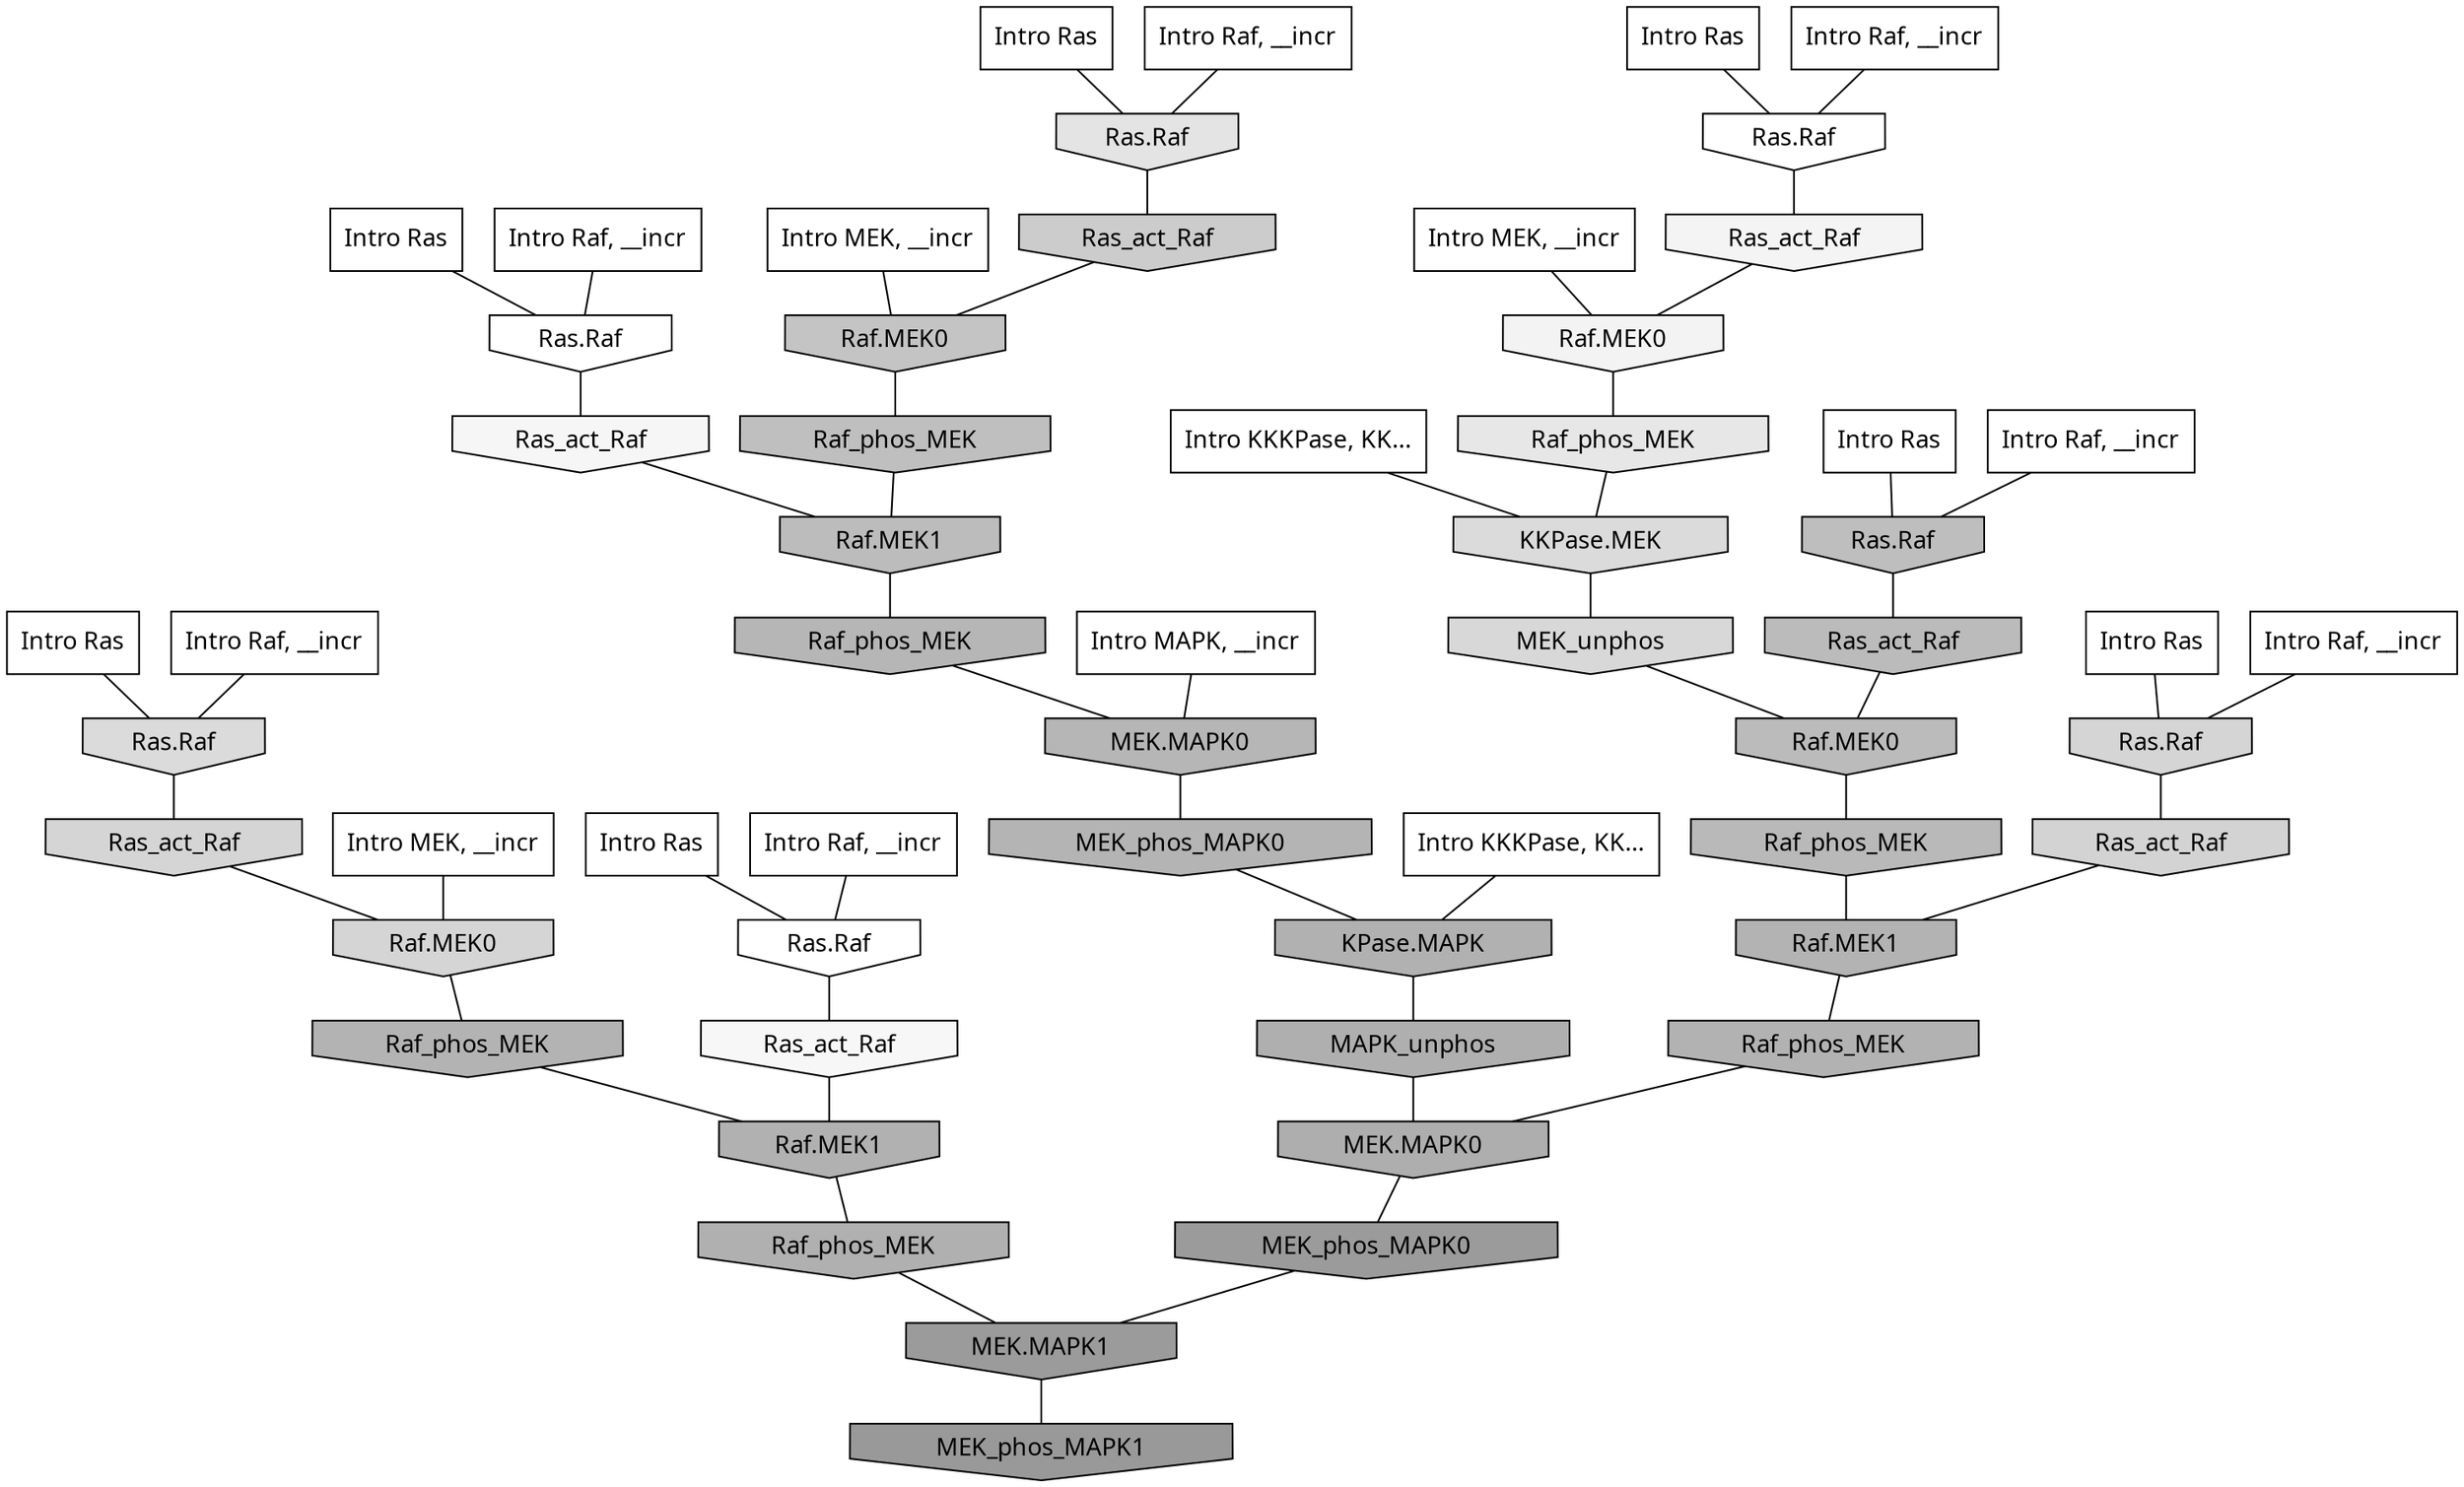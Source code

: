digraph G{
  rankdir="TB";
  ranksep=0.30;
  node [fontname="CMU Serif"];
  edge [fontname="CMU Serif"];
  
  7 [label="Intro Ras", shape=rectangle, style=filled, fillcolor="0.000 0.000 1.000"]
  
  10 [label="Intro Ras", shape=rectangle, style=filled, fillcolor="0.000 0.000 1.000"]
  
  20 [label="Intro Ras", shape=rectangle, style=filled, fillcolor="0.000 0.000 1.000"]
  
  27 [label="Intro Ras", shape=rectangle, style=filled, fillcolor="0.000 0.000 1.000"]
  
  77 [label="Intro Ras", shape=rectangle, style=filled, fillcolor="0.000 0.000 1.000"]
  
  87 [label="Intro Ras", shape=rectangle, style=filled, fillcolor="0.000 0.000 1.000"]
  
  90 [label="Intro Ras", shape=rectangle, style=filled, fillcolor="0.000 0.000 1.000"]
  
  162 [label="Intro Raf, __incr", shape=rectangle, style=filled, fillcolor="0.000 0.000 1.000"]
  
  486 [label="Intro Raf, __incr", shape=rectangle, style=filled, fillcolor="0.000 0.000 1.000"]
  
  586 [label="Intro Raf, __incr", shape=rectangle, style=filled, fillcolor="0.000 0.000 1.000"]
  
  680 [label="Intro Raf, __incr", shape=rectangle, style=filled, fillcolor="0.000 0.000 1.000"]
  
  837 [label="Intro Raf, __incr", shape=rectangle, style=filled, fillcolor="0.000 0.000 1.000"]
  
  997 [label="Intro Raf, __incr", shape=rectangle, style=filled, fillcolor="0.000 0.000 1.000"]
  
  1030 [label="Intro Raf, __incr", shape=rectangle, style=filled, fillcolor="0.000 0.000 1.000"]
  
  1151 [label="Intro MEK, __incr", shape=rectangle, style=filled, fillcolor="0.000 0.000 1.000"]
  
  1167 [label="Intro MEK, __incr", shape=rectangle, style=filled, fillcolor="0.000 0.000 1.000"]
  
  1941 [label="Intro MEK, __incr", shape=rectangle, style=filled, fillcolor="0.000 0.000 1.000"]
  
  2917 [label="Intro MAPK, __incr", shape=rectangle, style=filled, fillcolor="0.000 0.000 1.000"]
  
  3120 [label="Intro KKKPase, KK...", shape=rectangle, style=filled, fillcolor="0.000 0.000 1.000"]
  
  3185 [label="Intro KKKPase, KK...", shape=rectangle, style=filled, fillcolor="0.000 0.000 1.000"]
  
  3213 [label="Ras.Raf", shape=invhouse, style=filled, fillcolor="0.000 0.000 1.000"]
  
  3236 [label="Ras.Raf", shape=invhouse, style=filled, fillcolor="0.000 0.000 1.000"]
  
  3263 [label="Ras.Raf", shape=invhouse, style=filled, fillcolor="0.000 0.000 1.000"]
  
  3581 [label="Ras_act_Raf", shape=invhouse, style=filled, fillcolor="0.000 0.000 0.967"]
  
  3613 [label="Ras_act_Raf", shape=invhouse, style=filled, fillcolor="0.000 0.000 0.964"]
  
  3715 [label="Ras_act_Raf", shape=invhouse, style=filled, fillcolor="0.000 0.000 0.956"]
  
  3799 [label="Raf.MEK0", shape=invhouse, style=filled, fillcolor="0.000 0.000 0.951"]
  
  4674 [label="Raf_phos_MEK", shape=invhouse, style=filled, fillcolor="0.000 0.000 0.905"]
  
  4927 [label="Ras.Raf", shape=invhouse, style=filled, fillcolor="0.000 0.000 0.893"]
  
  5657 [label="Ras.Raf", shape=invhouse, style=filled, fillcolor="0.000 0.000 0.859"]
  
  5683 [label="KKPase.MEK", shape=invhouse, style=filled, fillcolor="0.000 0.000 0.857"]
  
  5968 [label="MEK_unphos", shape=invhouse, style=filled, fillcolor="0.000 0.000 0.847"]
  
  6229 [label="Ras_act_Raf", shape=invhouse, style=filled, fillcolor="0.000 0.000 0.835"]
  
  6232 [label="Raf.MEK0", shape=invhouse, style=filled, fillcolor="0.000 0.000 0.835"]
  
  6257 [label="Ras.Raf", shape=invhouse, style=filled, fillcolor="0.000 0.000 0.834"]
  
  6459 [label="Ras_act_Raf", shape=invhouse, style=filled, fillcolor="0.000 0.000 0.827"]
  
  7536 [label="Ras_act_Raf", shape=invhouse, style=filled, fillcolor="0.000 0.000 0.798"]
  
  8727 [label="Raf.MEK0", shape=invhouse, style=filled, fillcolor="0.000 0.000 0.769"]
  
  9690 [label="Raf_phos_MEK", shape=invhouse, style=filled, fillcolor="0.000 0.000 0.750"]
  
  9975 [label="Ras.Raf", shape=invhouse, style=filled, fillcolor="0.000 0.000 0.745"]
  
  10504 [label="Raf.MEK1", shape=invhouse, style=filled, fillcolor="0.000 0.000 0.736"]
  
  10724 [label="Ras_act_Raf", shape=invhouse, style=filled, fillcolor="0.000 0.000 0.732"]
  
  10752 [label="Raf.MEK0", shape=invhouse, style=filled, fillcolor="0.000 0.000 0.731"]
  
  11224 [label="Raf_phos_MEK", shape=invhouse, style=filled, fillcolor="0.000 0.000 0.725"]
  
  12103 [label="Raf_phos_MEK", shape=invhouse, style=filled, fillcolor="0.000 0.000 0.712"]
  
  12105 [label="MEK.MAPK0", shape=invhouse, style=filled, fillcolor="0.000 0.000 0.712"]
  
  12707 [label="MEK_phos_MAPK0", shape=invhouse, style=filled, fillcolor="0.000 0.000 0.704"]
  
  12754 [label="Raf_phos_MEK", shape=invhouse, style=filled, fillcolor="0.000 0.000 0.703"]
  
  13054 [label="Raf.MEK1", shape=invhouse, style=filled, fillcolor="0.000 0.000 0.700"]
  
  13279 [label="Raf_phos_MEK", shape=invhouse, style=filled, fillcolor="0.000 0.000 0.696"]
  
  13356 [label="KPase.MAPK", shape=invhouse, style=filled, fillcolor="0.000 0.000 0.695"]
  
  13660 [label="Raf.MEK1", shape=invhouse, style=filled, fillcolor="0.000 0.000 0.692"]
  
  13778 [label="Raf_phos_MEK", shape=invhouse, style=filled, fillcolor="0.000 0.000 0.690"]
  
  14433 [label="MAPK_unphos", shape=invhouse, style=filled, fillcolor="0.000 0.000 0.684"]
  
  14581 [label="MEK.MAPK0", shape=invhouse, style=filled, fillcolor="0.000 0.000 0.682"]
  
  18240 [label="MEK_phos_MAPK0", shape=invhouse, style=filled, fillcolor="0.000 0.000 0.607"]
  
  18241 [label="MEK.MAPK1", shape=invhouse, style=filled, fillcolor="0.000 0.000 0.607"]
  
  18465 [label="MEK_phos_MAPK1", shape=invhouse, style=filled, fillcolor="0.000 0.000 0.600"]
  
  
  18241 -> 18465 [dir=none, color="0.000 0.000 0.000"] 
  18240 -> 18241 [dir=none, color="0.000 0.000 0.000"] 
  14581 -> 18240 [dir=none, color="0.000 0.000 0.000"] 
  14433 -> 14581 [dir=none, color="0.000 0.000 0.000"] 
  13778 -> 18241 [dir=none, color="0.000 0.000 0.000"] 
  13660 -> 13778 [dir=none, color="0.000 0.000 0.000"] 
  13356 -> 14433 [dir=none, color="0.000 0.000 0.000"] 
  13279 -> 14581 [dir=none, color="0.000 0.000 0.000"] 
  13054 -> 13279 [dir=none, color="0.000 0.000 0.000"] 
  12754 -> 13660 [dir=none, color="0.000 0.000 0.000"] 
  12707 -> 13356 [dir=none, color="0.000 0.000 0.000"] 
  12105 -> 12707 [dir=none, color="0.000 0.000 0.000"] 
  12103 -> 12105 [dir=none, color="0.000 0.000 0.000"] 
  11224 -> 13054 [dir=none, color="0.000 0.000 0.000"] 
  10752 -> 11224 [dir=none, color="0.000 0.000 0.000"] 
  10724 -> 10752 [dir=none, color="0.000 0.000 0.000"] 
  10504 -> 12103 [dir=none, color="0.000 0.000 0.000"] 
  9975 -> 10724 [dir=none, color="0.000 0.000 0.000"] 
  9690 -> 10504 [dir=none, color="0.000 0.000 0.000"] 
  8727 -> 9690 [dir=none, color="0.000 0.000 0.000"] 
  7536 -> 8727 [dir=none, color="0.000 0.000 0.000"] 
  6459 -> 13054 [dir=none, color="0.000 0.000 0.000"] 
  6257 -> 6459 [dir=none, color="0.000 0.000 0.000"] 
  6232 -> 12754 [dir=none, color="0.000 0.000 0.000"] 
  6229 -> 6232 [dir=none, color="0.000 0.000 0.000"] 
  5968 -> 10752 [dir=none, color="0.000 0.000 0.000"] 
  5683 -> 5968 [dir=none, color="0.000 0.000 0.000"] 
  5657 -> 6229 [dir=none, color="0.000 0.000 0.000"] 
  4927 -> 7536 [dir=none, color="0.000 0.000 0.000"] 
  4674 -> 5683 [dir=none, color="0.000 0.000 0.000"] 
  3799 -> 4674 [dir=none, color="0.000 0.000 0.000"] 
  3715 -> 3799 [dir=none, color="0.000 0.000 0.000"] 
  3613 -> 10504 [dir=none, color="0.000 0.000 0.000"] 
  3581 -> 13660 [dir=none, color="0.000 0.000 0.000"] 
  3263 -> 3715 [dir=none, color="0.000 0.000 0.000"] 
  3236 -> 3581 [dir=none, color="0.000 0.000 0.000"] 
  3213 -> 3613 [dir=none, color="0.000 0.000 0.000"] 
  3185 -> 5683 [dir=none, color="0.000 0.000 0.000"] 
  3120 -> 13356 [dir=none, color="0.000 0.000 0.000"] 
  2917 -> 12105 [dir=none, color="0.000 0.000 0.000"] 
  1941 -> 8727 [dir=none, color="0.000 0.000 0.000"] 
  1167 -> 3799 [dir=none, color="0.000 0.000 0.000"] 
  1151 -> 6232 [dir=none, color="0.000 0.000 0.000"] 
  1030 -> 4927 [dir=none, color="0.000 0.000 0.000"] 
  997 -> 9975 [dir=none, color="0.000 0.000 0.000"] 
  837 -> 3236 [dir=none, color="0.000 0.000 0.000"] 
  680 -> 3213 [dir=none, color="0.000 0.000 0.000"] 
  586 -> 5657 [dir=none, color="0.000 0.000 0.000"] 
  486 -> 3263 [dir=none, color="0.000 0.000 0.000"] 
  162 -> 6257 [dir=none, color="0.000 0.000 0.000"] 
  90 -> 6257 [dir=none, color="0.000 0.000 0.000"] 
  87 -> 5657 [dir=none, color="0.000 0.000 0.000"] 
  77 -> 4927 [dir=none, color="0.000 0.000 0.000"] 
  27 -> 3263 [dir=none, color="0.000 0.000 0.000"] 
  20 -> 9975 [dir=none, color="0.000 0.000 0.000"] 
  10 -> 3236 [dir=none, color="0.000 0.000 0.000"] 
  7 -> 3213 [dir=none, color="0.000 0.000 0.000"] 
  
  }
